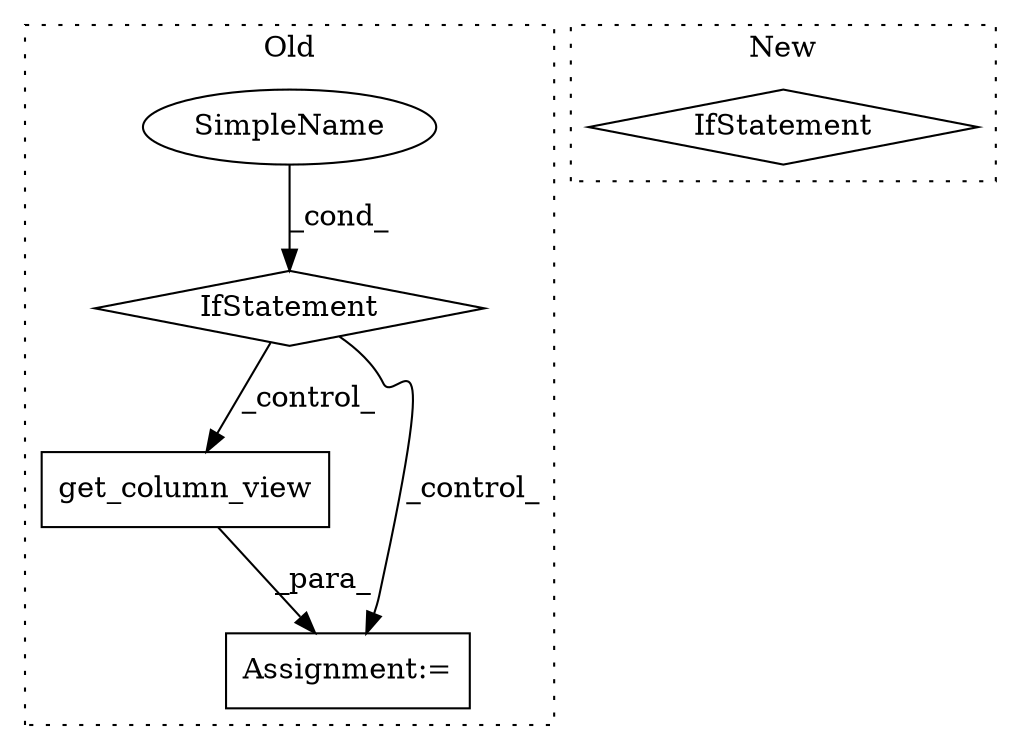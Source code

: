 digraph G {
subgraph cluster0 {
1 [label="get_column_view" a="32" s="3460,3490" l="16,1" shape="box"];
3 [label="IfStatement" a="25" s="3204,3234" l="4,2" shape="diamond"];
4 [label="SimpleName" a="42" s="" l="" shape="ellipse"];
5 [label="Assignment:=" a="7" s="3420" l="1" shape="box"];
label = "Old";
style="dotted";
}
subgraph cluster1 {
2 [label="IfStatement" a="25" s="2674,2704" l="4,2" shape="diamond"];
label = "New";
style="dotted";
}
1 -> 5 [label="_para_"];
3 -> 1 [label="_control_"];
3 -> 5 [label="_control_"];
4 -> 3 [label="_cond_"];
}